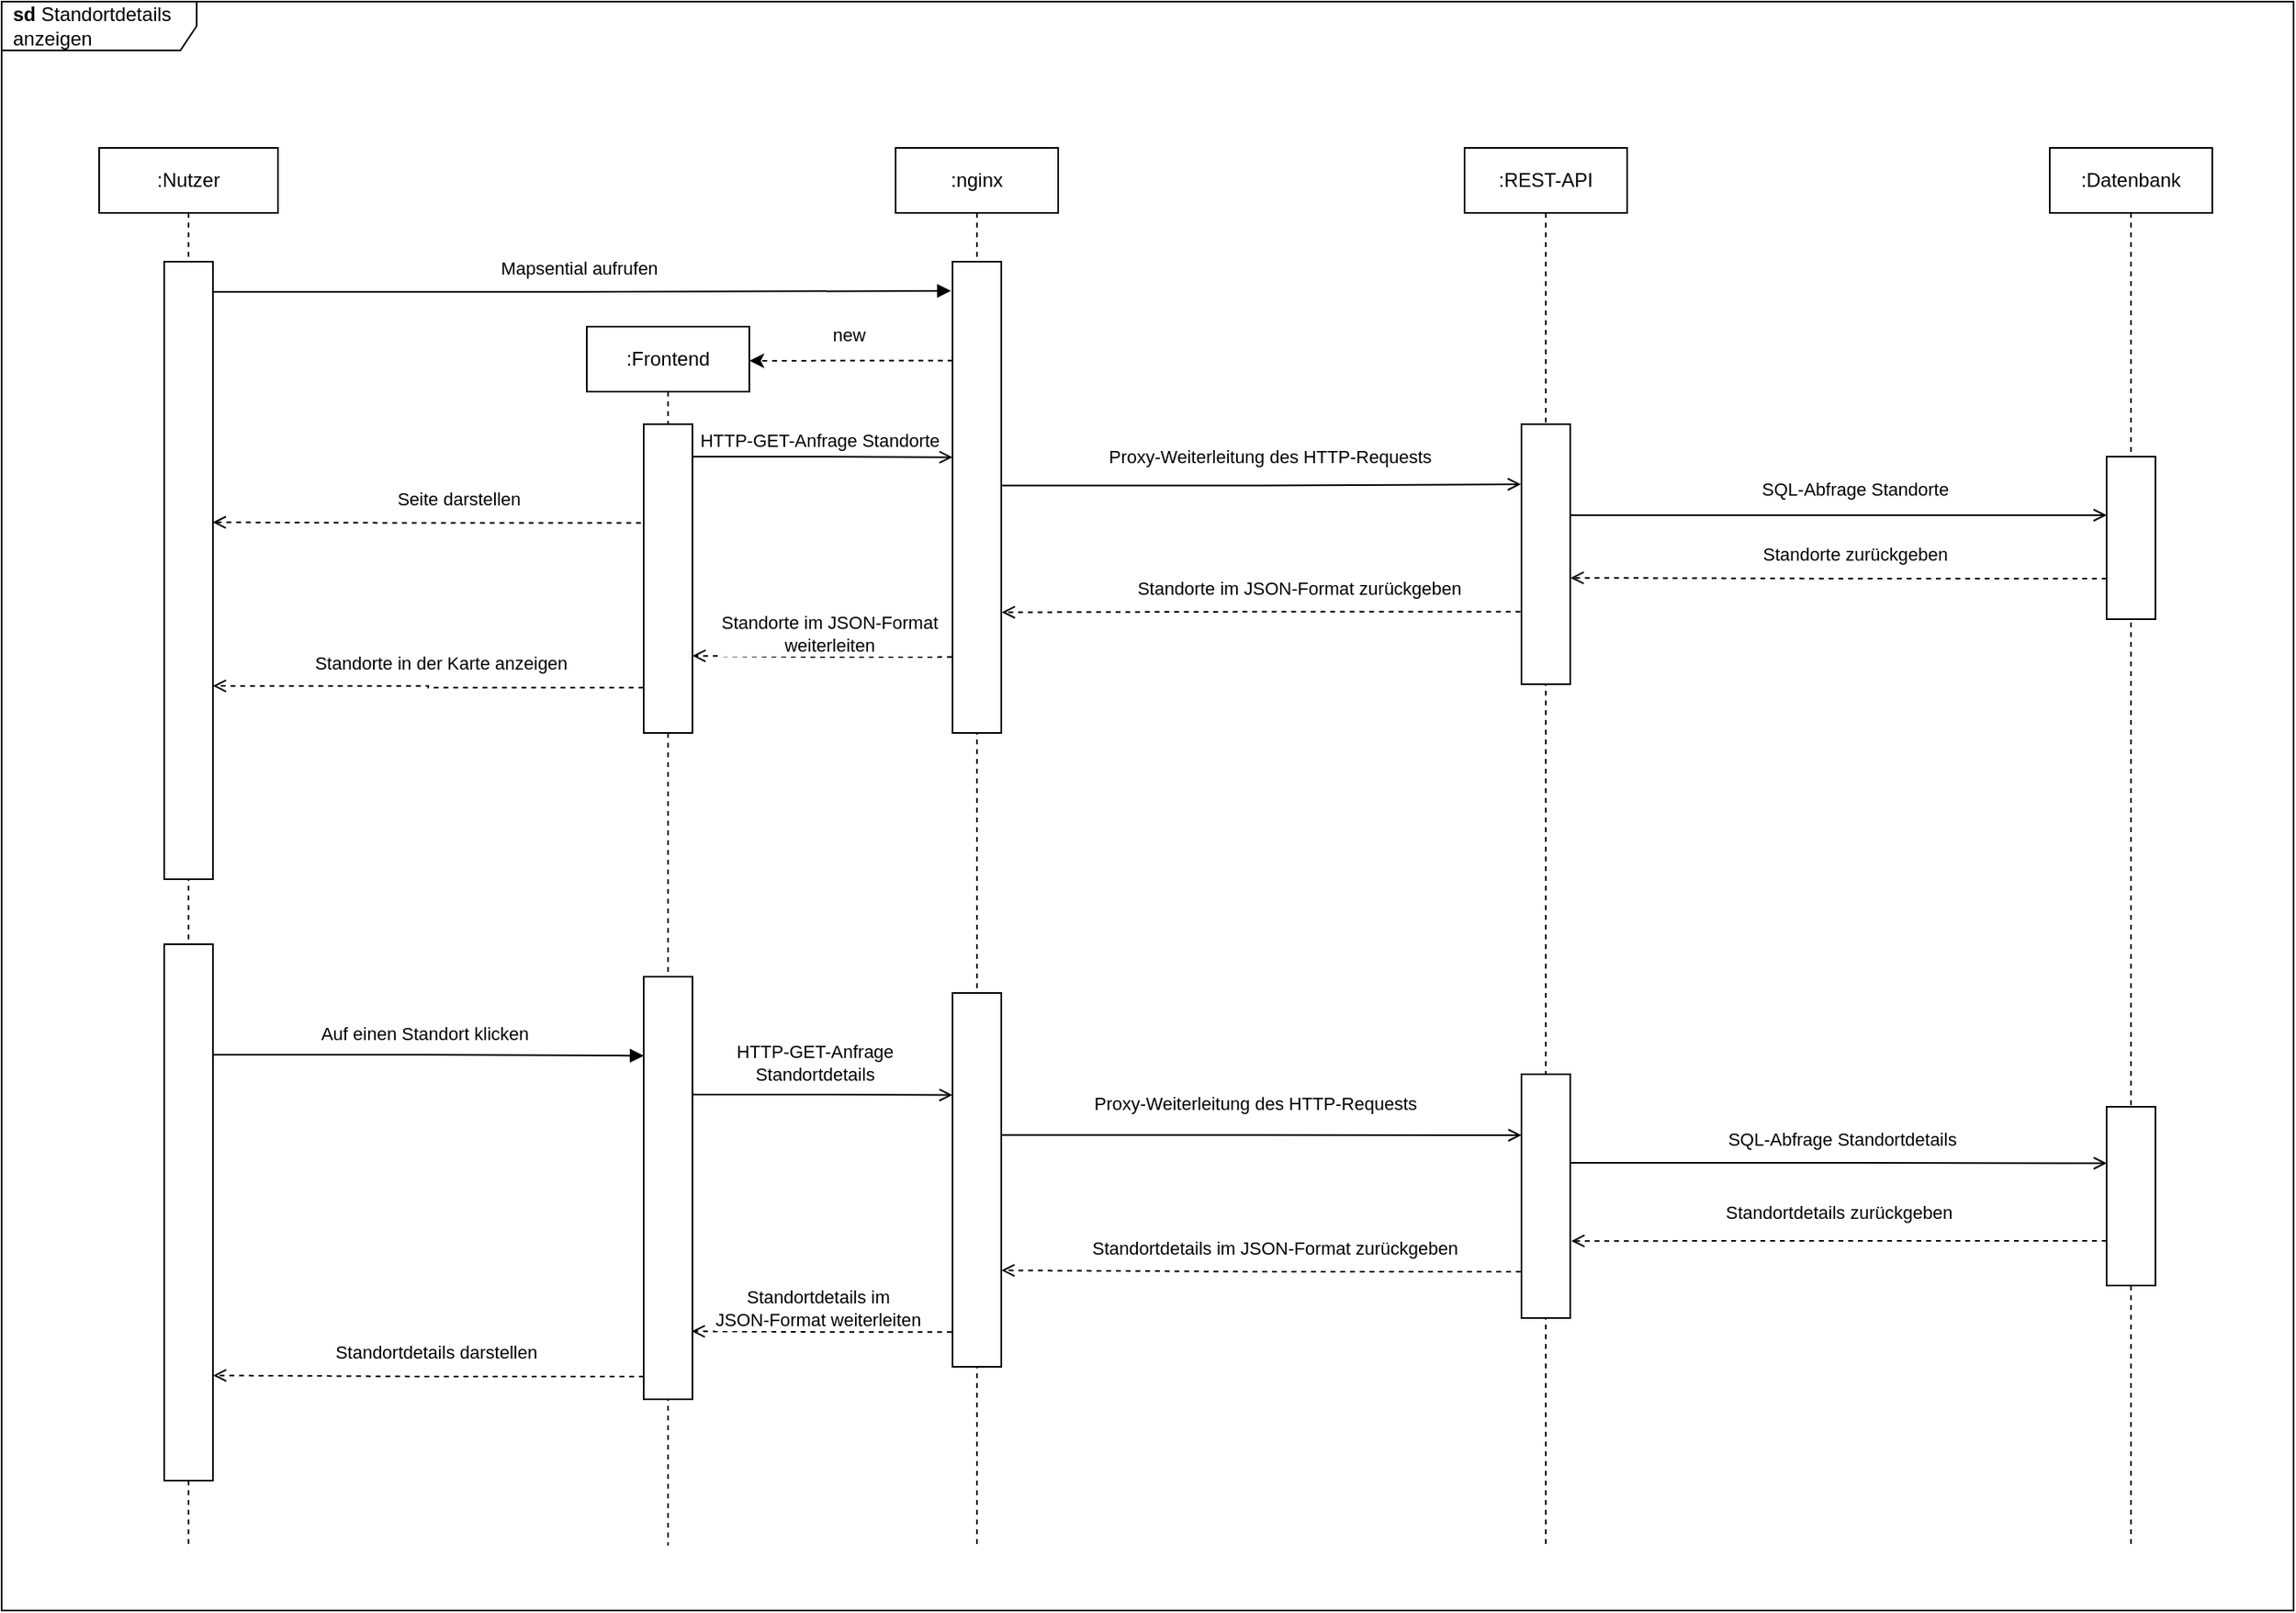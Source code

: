 <mxfile version="15.4.3" type="device"><diagram id="hwjrNfNiRv68Y26_SZrL" name="Page-1"><mxGraphModel dx="2203" dy="1377" grid="1" gridSize="10" guides="1" tooltips="1" connect="1" arrows="1" fold="1" page="0" pageScale="1" pageWidth="827" pageHeight="1169" math="0" shadow="0"><root><mxCell id="0"/><mxCell id="1" parent="0"/><mxCell id="xKH3Y2DKMibNDTIVc5Kg-3" value=":Nutzer" style="shape=umlLifeline;perimeter=lifelinePerimeter;whiteSpace=wrap;html=1;container=1;collapsible=0;recursiveResize=0;outlineConnect=0;" parent="1" vertex="1"><mxGeometry x="-120" y="-40" width="110" height="860" as="geometry"/></mxCell><mxCell id="xKH3Y2DKMibNDTIVc5Kg-9" value="" style="rounded=0;whiteSpace=wrap;html=1;" parent="xKH3Y2DKMibNDTIVc5Kg-3" vertex="1"><mxGeometry x="40" y="70" width="30" height="380" as="geometry"/></mxCell><mxCell id="xKH3Y2DKMibNDTIVc5Kg-57" value="" style="rounded=0;whiteSpace=wrap;html=1;" parent="xKH3Y2DKMibNDTIVc5Kg-3" vertex="1"><mxGeometry x="40" y="490" width="30" height="330" as="geometry"/></mxCell><mxCell id="xKH3Y2DKMibNDTIVc5Kg-4" value=":Frontend" style="shape=umlLifeline;perimeter=lifelinePerimeter;whiteSpace=wrap;html=1;container=1;collapsible=0;recursiveResize=0;outlineConnect=0;" parent="1" vertex="1"><mxGeometry x="180" y="70" width="100" height="750" as="geometry"/></mxCell><mxCell id="xKH3Y2DKMibNDTIVc5Kg-18" value="" style="rounded=0;whiteSpace=wrap;html=1;" parent="xKH3Y2DKMibNDTIVc5Kg-4" vertex="1"><mxGeometry x="35" y="60" width="30" height="190" as="geometry"/></mxCell><mxCell id="xKH3Y2DKMibNDTIVc5Kg-58" value="" style="rounded=0;whiteSpace=wrap;html=1;" parent="xKH3Y2DKMibNDTIVc5Kg-4" vertex="1"><mxGeometry x="35" y="400" width="30" height="260" as="geometry"/></mxCell><mxCell id="xKH3Y2DKMibNDTIVc5Kg-5" value=":REST-API" style="shape=umlLifeline;perimeter=lifelinePerimeter;whiteSpace=wrap;html=1;container=1;collapsible=0;recursiveResize=0;outlineConnect=0;" parent="1" vertex="1"><mxGeometry x="720" y="-40" width="100" height="860" as="geometry"/></mxCell><mxCell id="xKH3Y2DKMibNDTIVc5Kg-28" value="" style="rounded=0;whiteSpace=wrap;html=1;" parent="xKH3Y2DKMibNDTIVc5Kg-5" vertex="1"><mxGeometry x="35" y="170" width="30" height="160" as="geometry"/></mxCell><mxCell id="xKH3Y2DKMibNDTIVc5Kg-65" value="" style="rounded=0;whiteSpace=wrap;html=1;" parent="xKH3Y2DKMibNDTIVc5Kg-5" vertex="1"><mxGeometry x="35" y="570" width="30" height="150" as="geometry"/></mxCell><mxCell id="xKH3Y2DKMibNDTIVc5Kg-6" value=":Datenbank" style="shape=umlLifeline;perimeter=lifelinePerimeter;whiteSpace=wrap;html=1;container=1;collapsible=0;recursiveResize=0;outlineConnect=0;" parent="1" vertex="1"><mxGeometry x="1080" y="-40" width="100" height="860" as="geometry"/></mxCell><mxCell id="xKH3Y2DKMibNDTIVc5Kg-29" value="" style="rounded=0;whiteSpace=wrap;html=1;" parent="xKH3Y2DKMibNDTIVc5Kg-6" vertex="1"><mxGeometry x="35" y="190" width="30" height="100" as="geometry"/></mxCell><mxCell id="xKH3Y2DKMibNDTIVc5Kg-66" value="" style="rounded=0;whiteSpace=wrap;html=1;" parent="xKH3Y2DKMibNDTIVc5Kg-6" vertex="1"><mxGeometry x="35" y="590" width="30" height="110" as="geometry"/></mxCell><mxCell id="xKH3Y2DKMibNDTIVc5Kg-7" value="" style="html=1;verticalAlign=bottom;labelBackgroundColor=none;endArrow=block;endFill=1;rounded=0;edgeStyle=orthogonalEdgeStyle;startSize=6;exitX=0.983;exitY=0.049;exitDx=0;exitDy=0;exitPerimeter=0;entryX=-0.029;entryY=0.062;entryDx=0;entryDy=0;entryPerimeter=0;" parent="1" source="xKH3Y2DKMibNDTIVc5Kg-9" target="xKH3Y2DKMibNDTIVc5Kg-12" edge="1"><mxGeometry width="160" relative="1" as="geometry"><mxPoint x="-50" y="50" as="sourcePoint"/><mxPoint x="360" y="30" as="targetPoint"/></mxGeometry></mxCell><mxCell id="xKH3Y2DKMibNDTIVc5Kg-10" value="Mapsential aufrufen" style="edgeLabel;html=1;align=center;verticalAlign=middle;resizable=0;points=[];" parent="xKH3Y2DKMibNDTIVc5Kg-7" vertex="1" connectable="0"><mxGeometry x="0.185" y="-3" relative="1" as="geometry"><mxPoint x="-44" y="-17" as="offset"/></mxGeometry></mxCell><mxCell id="xKH3Y2DKMibNDTIVc5Kg-11" value=":nginx" style="shape=umlLifeline;perimeter=lifelinePerimeter;whiteSpace=wrap;html=1;container=1;collapsible=0;recursiveResize=0;outlineConnect=0;" parent="1" vertex="1"><mxGeometry x="370" y="-40" width="100" height="860" as="geometry"/></mxCell><mxCell id="xKH3Y2DKMibNDTIVc5Kg-12" value="" style="rounded=0;whiteSpace=wrap;html=1;" parent="xKH3Y2DKMibNDTIVc5Kg-11" vertex="1"><mxGeometry x="35" y="70" width="30" height="290" as="geometry"/></mxCell><mxCell id="xKH3Y2DKMibNDTIVc5Kg-63" value="" style="rounded=0;whiteSpace=wrap;html=1;" parent="xKH3Y2DKMibNDTIVc5Kg-11" vertex="1"><mxGeometry x="35" y="520" width="30" height="230" as="geometry"/></mxCell><mxCell id="xKH3Y2DKMibNDTIVc5Kg-20" value="" style="html=1;verticalAlign=bottom;labelBackgroundColor=none;endArrow=classic;endFill=1;dashed=1;rounded=0;startSize=6;edgeStyle=orthogonalEdgeStyle;entryX=1.001;entryY=0.028;entryDx=0;entryDy=0;entryPerimeter=0;exitX=0;exitY=0.21;exitDx=0;exitDy=0;exitPerimeter=0;" parent="1" source="xKH3Y2DKMibNDTIVc5Kg-12" target="xKH3Y2DKMibNDTIVc5Kg-4" edge="1"><mxGeometry width="160" relative="1" as="geometry"><mxPoint x="350" y="100" as="sourcePoint"/><mxPoint x="310" y="100" as="targetPoint"/></mxGeometry></mxCell><mxCell id="xKH3Y2DKMibNDTIVc5Kg-22" value="new" style="edgeLabel;html=1;align=center;verticalAlign=middle;resizable=0;points=[];" parent="xKH3Y2DKMibNDTIVc5Kg-20" vertex="1" connectable="0"><mxGeometry x="-0.141" y="-1" relative="1" as="geometry"><mxPoint x="-11" y="-15" as="offset"/></mxGeometry></mxCell><mxCell id="xKH3Y2DKMibNDTIVc5Kg-23" value="" style="html=1;verticalAlign=bottom;labelBackgroundColor=none;endArrow=open;endFill=0;dashed=1;rounded=0;startSize=6;edgeStyle=orthogonalEdgeStyle;entryX=0.995;entryY=0.422;entryDx=0;entryDy=0;entryPerimeter=0;exitX=-0.057;exitY=0.32;exitDx=0;exitDy=0;exitPerimeter=0;" parent="1" source="xKH3Y2DKMibNDTIVc5Kg-18" target="xKH3Y2DKMibNDTIVc5Kg-9" edge="1"><mxGeometry width="160" relative="1" as="geometry"><mxPoint x="215" y="185" as="sourcePoint"/><mxPoint x="150" y="350" as="targetPoint"/></mxGeometry></mxCell><mxCell id="xKH3Y2DKMibNDTIVc5Kg-24" value="Seite darstellen" style="edgeLabel;html=1;align=center;verticalAlign=middle;resizable=0;points=[];" parent="xKH3Y2DKMibNDTIVc5Kg-23" vertex="1" connectable="0"><mxGeometry x="-0.136" y="-2" relative="1" as="geometry"><mxPoint x="1" y="-13" as="offset"/></mxGeometry></mxCell><mxCell id="xKH3Y2DKMibNDTIVc5Kg-26" value="" style="html=1;verticalAlign=bottom;labelBackgroundColor=none;endArrow=open;endFill=0;rounded=0;startSize=6;edgeStyle=orthogonalEdgeStyle;exitX=1;exitY=0.105;exitDx=0;exitDy=0;exitPerimeter=0;entryX=0;entryY=0.415;entryDx=0;entryDy=0;entryPerimeter=0;" parent="1" source="xKH3Y2DKMibNDTIVc5Kg-18" target="xKH3Y2DKMibNDTIVc5Kg-12" edge="1"><mxGeometry width="160" relative="1" as="geometry"><mxPoint x="210" y="-150" as="sourcePoint"/><mxPoint x="410" y="293" as="targetPoint"/></mxGeometry></mxCell><mxCell id="xKH3Y2DKMibNDTIVc5Kg-27" value="HTTP-GET-Anfrage Standorte" style="edgeLabel;html=1;align=center;verticalAlign=middle;resizable=0;points=[];" parent="xKH3Y2DKMibNDTIVc5Kg-26" vertex="1" connectable="0"><mxGeometry x="-0.228" y="-3" relative="1" as="geometry"><mxPoint x="16" y="-13" as="offset"/></mxGeometry></mxCell><mxCell id="xKH3Y2DKMibNDTIVc5Kg-31" value="" style="html=1;verticalAlign=bottom;labelBackgroundColor=none;endArrow=open;endFill=0;rounded=0;startSize=6;edgeStyle=orthogonalEdgeStyle;exitX=1.002;exitY=0.475;exitDx=0;exitDy=0;exitPerimeter=0;entryX=-0.011;entryY=0.231;entryDx=0;entryDy=0;entryPerimeter=0;" parent="1" source="xKH3Y2DKMibNDTIVc5Kg-12" target="xKH3Y2DKMibNDTIVc5Kg-28" edge="1"><mxGeometry width="160" relative="1" as="geometry"><mxPoint x="470" y="354.29" as="sourcePoint"/><mxPoint x="710" y="140" as="targetPoint"/></mxGeometry></mxCell><mxCell id="xKH3Y2DKMibNDTIVc5Kg-32" value="Proxy-Weiterleitung des HTTP-Requests" style="edgeLabel;html=1;align=center;verticalAlign=middle;resizable=0;points=[];" parent="1" vertex="1" connectable="0"><mxGeometry x="599.997" y="150" as="geometry"/></mxCell><mxCell id="xKH3Y2DKMibNDTIVc5Kg-33" value="" style="html=1;verticalAlign=bottom;labelBackgroundColor=none;endArrow=open;endFill=0;rounded=0;startSize=6;edgeStyle=orthogonalEdgeStyle;exitX=1.01;exitY=0.35;exitDx=0;exitDy=0;exitPerimeter=0;entryX=0.002;entryY=0.36;entryDx=0;entryDy=0;entryPerimeter=0;" parent="1" source="xKH3Y2DKMibNDTIVc5Kg-28" target="xKH3Y2DKMibNDTIVc5Kg-29" edge="1"><mxGeometry width="160" relative="1" as="geometry"><mxPoint x="870" y="230" as="sourcePoint"/><mxPoint x="1110" y="175" as="targetPoint"/></mxGeometry></mxCell><mxCell id="xKH3Y2DKMibNDTIVc5Kg-34" value="SQL-Abfrage Standorte" style="edgeLabel;html=1;align=center;verticalAlign=middle;resizable=0;points=[];" parent="1" vertex="1" connectable="0"><mxGeometry x="959.997" y="170" as="geometry"/></mxCell><mxCell id="xKH3Y2DKMibNDTIVc5Kg-35" value="" style="html=1;verticalAlign=bottom;labelBackgroundColor=none;endArrow=open;endFill=0;dashed=1;rounded=0;startSize=6;edgeStyle=orthogonalEdgeStyle;exitX=0;exitY=0.75;exitDx=0;exitDy=0;entryX=1.006;entryY=0.591;entryDx=0;entryDy=0;entryPerimeter=0;" parent="1" source="xKH3Y2DKMibNDTIVc5Kg-29" target="xKH3Y2DKMibNDTIVc5Kg-28" edge="1"><mxGeometry width="160" relative="1" as="geometry"><mxPoint x="1070" y="280" as="sourcePoint"/><mxPoint x="870" y="280" as="targetPoint"/></mxGeometry></mxCell><mxCell id="xKH3Y2DKMibNDTIVc5Kg-36" value="Standorte zurückgeben" style="edgeLabel;html=1;align=center;verticalAlign=middle;resizable=0;points=[];" parent="xKH3Y2DKMibNDTIVc5Kg-35" vertex="1" connectable="0"><mxGeometry x="-0.136" y="-2" relative="1" as="geometry"><mxPoint x="-13" y="-13" as="offset"/></mxGeometry></mxCell><mxCell id="xKH3Y2DKMibNDTIVc5Kg-37" value="" style="html=1;verticalAlign=bottom;labelBackgroundColor=none;endArrow=open;endFill=0;dashed=1;rounded=0;startSize=6;edgeStyle=orthogonalEdgeStyle;entryX=1.011;entryY=0.744;entryDx=0;entryDy=0;entryPerimeter=0;exitX=-0.022;exitY=0.721;exitDx=0;exitDy=0;exitPerimeter=0;" parent="1" source="xKH3Y2DKMibNDTIVc5Kg-28" target="xKH3Y2DKMibNDTIVc5Kg-12" edge="1"><mxGeometry width="160" relative="1" as="geometry"><mxPoint x="710" y="280" as="sourcePoint"/><mxPoint x="794.13" y="418.24" as="targetPoint"/></mxGeometry></mxCell><mxCell id="xKH3Y2DKMibNDTIVc5Kg-38" value="Standorte im JSON-Format zurückgeben" style="edgeLabel;html=1;align=center;verticalAlign=middle;resizable=0;points=[];" parent="xKH3Y2DKMibNDTIVc5Kg-37" vertex="1" connectable="0"><mxGeometry x="-0.136" y="-2" relative="1" as="geometry"><mxPoint x="1" y="-13" as="offset"/></mxGeometry></mxCell><mxCell id="xKH3Y2DKMibNDTIVc5Kg-39" value="" style="html=1;verticalAlign=bottom;labelBackgroundColor=none;endArrow=open;endFill=0;dashed=1;rounded=0;startSize=6;edgeStyle=orthogonalEdgeStyle;entryX=1;entryY=0.75;entryDx=0;entryDy=0;exitX=-0.014;exitY=0.839;exitDx=0;exitDy=0;exitPerimeter=0;" parent="1" source="xKH3Y2DKMibNDTIVc5Kg-12" target="xKH3Y2DKMibNDTIVc5Kg-18" edge="1"><mxGeometry width="160" relative="1" as="geometry"><mxPoint x="765" y="550.64" as="sourcePoint"/><mxPoint x="447.01" y="550.0" as="targetPoint"/></mxGeometry></mxCell><mxCell id="xKH3Y2DKMibNDTIVc5Kg-40" value="Standorte im JSON-Format &lt;br&gt;weiterleiten" style="edgeLabel;html=1;align=center;verticalAlign=middle;resizable=0;points=[];" parent="xKH3Y2DKMibNDTIVc5Kg-39" vertex="1" connectable="0"><mxGeometry x="-0.136" y="-2" relative="1" as="geometry"><mxPoint x="-6" y="-13" as="offset"/></mxGeometry></mxCell><mxCell id="xKH3Y2DKMibNDTIVc5Kg-41" value="" style="html=1;verticalAlign=bottom;labelBackgroundColor=none;endArrow=open;endFill=0;dashed=1;rounded=0;startSize=6;edgeStyle=orthogonalEdgeStyle;entryX=1;entryY=0.687;entryDx=0;entryDy=0;entryPerimeter=0;exitX=-0.006;exitY=0.853;exitDx=0;exitDy=0;exitPerimeter=0;" parent="1" source="xKH3Y2DKMibNDTIVc5Kg-18" target="xKH3Y2DKMibNDTIVc5Kg-9" edge="1"><mxGeometry width="160" relative="1" as="geometry"><mxPoint x="115.51" y="529.12" as="sourcePoint"/><mxPoint x="-150.0" y="530.06" as="targetPoint"/></mxGeometry></mxCell><mxCell id="xKH3Y2DKMibNDTIVc5Kg-42" value="Standorte in der Karte anzeigen" style="edgeLabel;html=1;align=center;verticalAlign=middle;resizable=0;points=[];" parent="xKH3Y2DKMibNDTIVc5Kg-41" vertex="1" connectable="0"><mxGeometry x="-0.136" y="-2" relative="1" as="geometry"><mxPoint x="-10" y="-13" as="offset"/></mxGeometry></mxCell><mxCell id="xKH3Y2DKMibNDTIVc5Kg-45" value="" style="html=1;verticalAlign=bottom;labelBackgroundColor=none;endArrow=block;endFill=1;rounded=0;edgeStyle=orthogonalEdgeStyle;startSize=6;exitX=1.004;exitY=0.206;exitDx=0;exitDy=0;exitPerimeter=0;entryX=0.002;entryY=0.187;entryDx=0;entryDy=0;entryPerimeter=0;" parent="1" source="xKH3Y2DKMibNDTIVc5Kg-57" edge="1" target="xKH3Y2DKMibNDTIVc5Kg-58"><mxGeometry width="160" relative="1" as="geometry"><mxPoint x="40" y="580" as="sourcePoint"/><mxPoint x="160" y="580" as="targetPoint"/></mxGeometry></mxCell><mxCell id="xKH3Y2DKMibNDTIVc5Kg-46" value="Auf einen Standort klicken" style="edgeLabel;html=1;align=center;verticalAlign=middle;resizable=0;points=[];" parent="xKH3Y2DKMibNDTIVc5Kg-45" vertex="1" connectable="0"><mxGeometry x="0.185" y="-3" relative="1" as="geometry"><mxPoint x="-27" y="-17" as="offset"/></mxGeometry></mxCell><mxCell id="xKH3Y2DKMibNDTIVc5Kg-47" value="" style="html=1;verticalAlign=bottom;labelBackgroundColor=none;endArrow=open;endFill=0;rounded=0;startSize=6;edgeStyle=orthogonalEdgeStyle;exitX=0.999;exitY=0.279;exitDx=0;exitDy=0;exitPerimeter=0;entryX=-0.001;entryY=0.273;entryDx=0;entryDy=0;entryPerimeter=0;endSize=6;spacing=2;" parent="1" source="xKH3Y2DKMibNDTIVc5Kg-58" target="xKH3Y2DKMibNDTIVc5Kg-63" edge="1"><mxGeometry width="160" relative="1" as="geometry"><mxPoint x="310" y="550" as="sourcePoint"/><mxPoint x="358" y="460" as="targetPoint"/></mxGeometry></mxCell><mxCell id="xKH3Y2DKMibNDTIVc5Kg-48" value="HTTP-GET-Anfrage&lt;br&gt;Standortdetails" style="edgeLabel;html=1;align=center;verticalAlign=middle;resizable=0;points=[];" parent="xKH3Y2DKMibNDTIVc5Kg-47" vertex="1" connectable="0"><mxGeometry x="-0.228" y="-3" relative="1" as="geometry"><mxPoint x="13" y="-23" as="offset"/></mxGeometry></mxCell><mxCell id="xKH3Y2DKMibNDTIVc5Kg-49" value="" style="html=1;verticalAlign=bottom;labelBackgroundColor=none;endArrow=open;endFill=0;rounded=0;startSize=6;edgeStyle=orthogonalEdgeStyle;exitX=0.996;exitY=0.38;exitDx=0;exitDy=0;entryX=0;entryY=0.25;entryDx=0;entryDy=0;exitPerimeter=0;" parent="1" source="xKH3Y2DKMibNDTIVc5Kg-63" target="xKH3Y2DKMibNDTIVc5Kg-65" edge="1"><mxGeometry width="160" relative="1" as="geometry"><mxPoint x="490" y="510" as="sourcePoint"/><mxPoint x="710" y="510" as="targetPoint"/></mxGeometry></mxCell><mxCell id="xKH3Y2DKMibNDTIVc5Kg-50" value="Proxy-Weiterleitung des HTTP-Requests" style="edgeLabel;html=1;align=center;verticalAlign=middle;resizable=0;points=[];" parent="xKH3Y2DKMibNDTIVc5Kg-49" vertex="1" connectable="0"><mxGeometry x="-0.228" y="-3" relative="1" as="geometry"><mxPoint x="32" y="-23" as="offset"/></mxGeometry></mxCell><mxCell id="xKH3Y2DKMibNDTIVc5Kg-51" value="" style="html=1;verticalAlign=bottom;labelBackgroundColor=none;endArrow=open;endFill=0;rounded=0;startSize=6;edgeStyle=orthogonalEdgeStyle;exitX=1.003;exitY=0.363;exitDx=0;exitDy=0;exitPerimeter=0;entryX=0.003;entryY=0.316;entryDx=0;entryDy=0;entryPerimeter=0;" parent="1" source="xKH3Y2DKMibNDTIVc5Kg-65" target="xKH3Y2DKMibNDTIVc5Kg-66" edge="1"><mxGeometry width="160" relative="1" as="geometry"><mxPoint x="820" y="538" as="sourcePoint"/><mxPoint x="1080" y="538" as="targetPoint"/></mxGeometry></mxCell><mxCell id="xKH3Y2DKMibNDTIVc5Kg-52" value="SQL-Abfrage Standortdetails" style="edgeLabel;html=1;align=center;verticalAlign=middle;resizable=0;points=[];" parent="1" vertex="1" connectable="0"><mxGeometry x="949.997" y="570" as="geometry"><mxPoint x="2" as="offset"/></mxGeometry></mxCell><mxCell id="xKH3Y2DKMibNDTIVc5Kg-53" value="" style="html=1;verticalAlign=bottom;labelBackgroundColor=none;endArrow=open;endFill=0;dashed=1;rounded=0;startSize=6;edgeStyle=orthogonalEdgeStyle;exitX=0;exitY=0.75;exitDx=0;exitDy=0;entryX=1.022;entryY=0.684;entryDx=0;entryDy=0;entryPerimeter=0;" parent="1" source="xKH3Y2DKMibNDTIVc5Kg-66" target="xKH3Y2DKMibNDTIVc5Kg-65" edge="1"><mxGeometry width="160" relative="1" as="geometry"><mxPoint x="1080" y="650" as="sourcePoint"/><mxPoint x="810" y="650" as="targetPoint"/></mxGeometry></mxCell><mxCell id="xKH3Y2DKMibNDTIVc5Kg-54" value="Standortdetails zurückgeben" style="edgeLabel;html=1;align=center;verticalAlign=middle;resizable=0;points=[];" parent="xKH3Y2DKMibNDTIVc5Kg-53" vertex="1" connectable="0"><mxGeometry x="-0.136" y="-2" relative="1" as="geometry"><mxPoint x="-23" y="-16" as="offset"/></mxGeometry></mxCell><mxCell id="xKH3Y2DKMibNDTIVc5Kg-55" value="" style="html=1;verticalAlign=bottom;labelBackgroundColor=none;endArrow=open;endFill=0;dashed=1;rounded=0;startSize=6;edgeStyle=orthogonalEdgeStyle;exitX=-0.015;exitY=0.81;exitDx=0;exitDy=0;exitPerimeter=0;entryX=1.003;entryY=0.742;entryDx=0;entryDy=0;entryPerimeter=0;" parent="1" source="xKH3Y2DKMibNDTIVc5Kg-65" target="xKH3Y2DKMibNDTIVc5Kg-63" edge="1"><mxGeometry width="160" relative="1" as="geometry"><mxPoint x="710" y="608" as="sourcePoint"/><mxPoint x="480" y="670" as="targetPoint"/></mxGeometry></mxCell><mxCell id="xKH3Y2DKMibNDTIVc5Kg-56" value="Standortdetails im JSON-Format zurückgeben" style="edgeLabel;html=1;align=center;verticalAlign=middle;resizable=0;points=[];" parent="xKH3Y2DKMibNDTIVc5Kg-55" vertex="1" connectable="0"><mxGeometry x="-0.136" y="-2" relative="1" as="geometry"><mxPoint x="-13" y="-13" as="offset"/></mxGeometry></mxCell><mxCell id="xKH3Y2DKMibNDTIVc5Kg-67" value="" style="html=1;verticalAlign=bottom;labelBackgroundColor=none;endArrow=open;endFill=0;dashed=1;rounded=0;startSize=6;edgeStyle=orthogonalEdgeStyle;entryX=0.985;entryY=0.839;entryDx=0;entryDy=0;entryPerimeter=0;exitX=-0.015;exitY=0.907;exitDx=0;exitDy=0;exitPerimeter=0;" parent="1" source="xKH3Y2DKMibNDTIVc5Kg-63" target="xKH3Y2DKMibNDTIVc5Kg-58" edge="1"><mxGeometry width="160" relative="1" as="geometry"><mxPoint x="340" y="730" as="sourcePoint"/><mxPoint x="440.22" y="730" as="targetPoint"/></mxGeometry></mxCell><mxCell id="xKH3Y2DKMibNDTIVc5Kg-68" value="Standortdetails im&lt;br&gt;JSON-Format weiterleiten" style="edgeLabel;html=1;align=center;verticalAlign=middle;resizable=0;points=[];" parent="xKH3Y2DKMibNDTIVc5Kg-67" vertex="1" connectable="0"><mxGeometry x="-0.136" y="-2" relative="1" as="geometry"><mxPoint x="-13" y="-13" as="offset"/></mxGeometry></mxCell><mxCell id="xKH3Y2DKMibNDTIVc5Kg-69" value="" style="html=1;verticalAlign=bottom;labelBackgroundColor=none;endArrow=open;endFill=0;dashed=1;rounded=0;startSize=6;edgeStyle=orthogonalEdgeStyle;entryX=1.004;entryY=0.804;entryDx=0;entryDy=0;entryPerimeter=0;exitX=0.004;exitY=0.946;exitDx=0;exitDy=0;exitPerimeter=0;" parent="1" source="xKH3Y2DKMibNDTIVc5Kg-58" target="xKH3Y2DKMibNDTIVc5Kg-57" edge="1"><mxGeometry width="160" relative="1" as="geometry"><mxPoint x="180.0" y="800.47" as="sourcePoint"/><mxPoint x="20.0" y="800.0" as="targetPoint"/></mxGeometry></mxCell><mxCell id="xKH3Y2DKMibNDTIVc5Kg-70" value="Standortdetails darstellen" style="edgeLabel;html=1;align=center;verticalAlign=middle;resizable=0;points=[];" parent="xKH3Y2DKMibNDTIVc5Kg-69" vertex="1" connectable="0"><mxGeometry x="-0.136" y="-2" relative="1" as="geometry"><mxPoint x="-13" y="-13" as="offset"/></mxGeometry></mxCell><mxCell id="vTWQLSeeKkobbgc2tZWU-1" value="&lt;b&gt;sd&lt;/b&gt; Standortdetails anzeigen" style="shape=umlFrame;whiteSpace=wrap;html=1;width=120;height=30;boundedLbl=1;verticalAlign=middle;align=left;spacingLeft=5;" vertex="1" parent="1"><mxGeometry x="-180" y="-130" width="1410" height="990" as="geometry"/></mxCell></root></mxGraphModel></diagram></mxfile>